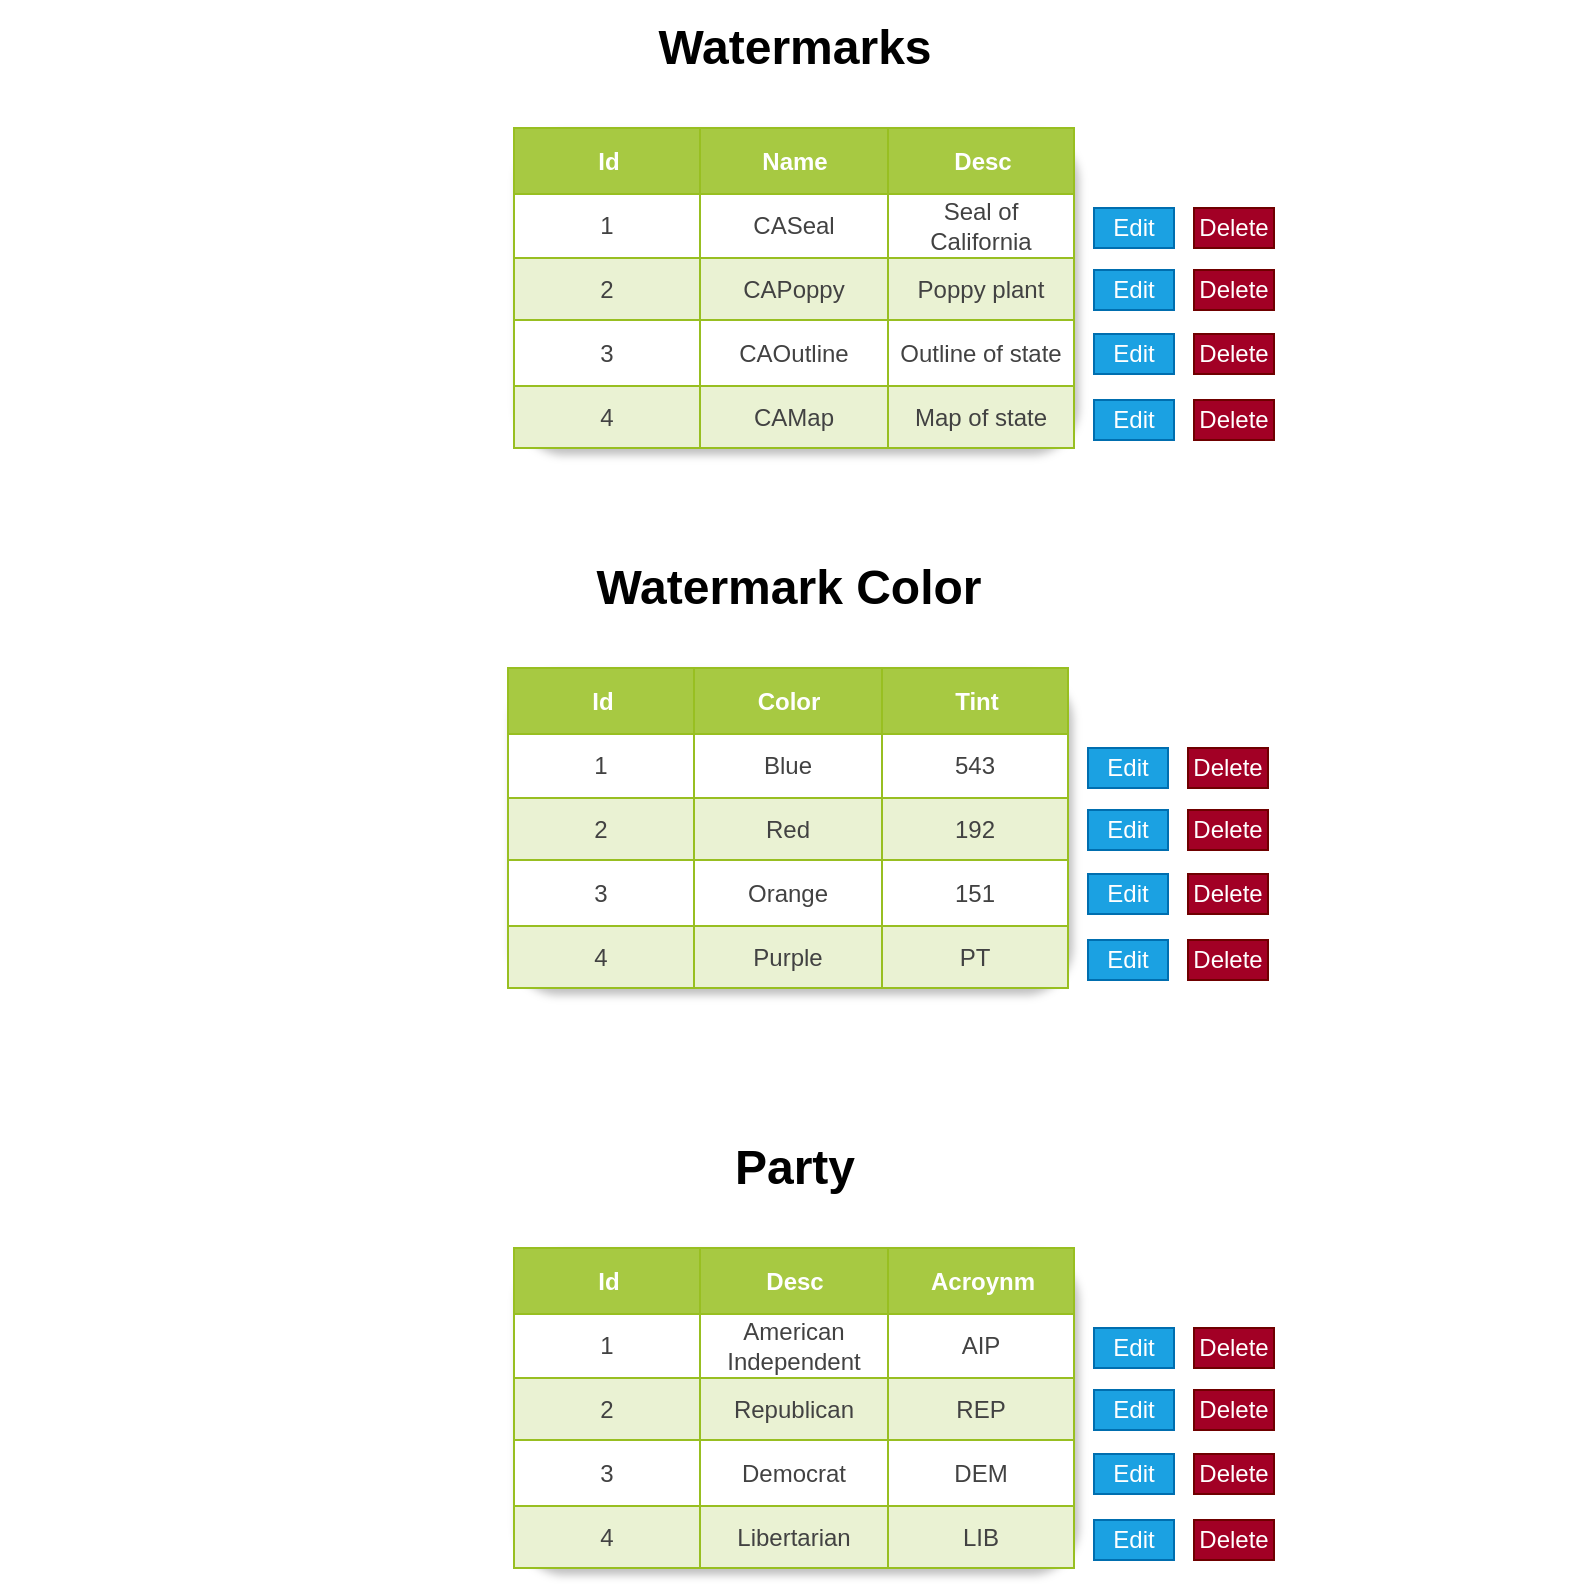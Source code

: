 <mxfile version="24.6.4" type="device">
  <diagram name="Page-1" id="bd83a815-5ea8-2e97-e5ec-87c9f400f2fa">
    <mxGraphModel dx="1434" dy="836" grid="1" gridSize="10" guides="1" tooltips="1" connect="1" arrows="1" fold="1" page="1" pageScale="1.5" pageWidth="1169" pageHeight="826" background="none" math="0" shadow="0">
      <root>
        <mxCell id="0" style=";html=1;" />
        <mxCell id="1" style=";html=1;" parent="0" />
        <mxCell id="fofED9plLflO65pjh5_r-80" value="" style="group" vertex="1" connectable="0" parent="1">
          <mxGeometry x="420" y="30" width="780" height="220" as="geometry" />
        </mxCell>
        <mxCell id="1516e18e63f93b96-3" value="Watermarks" style="text;strokeColor=none;fillColor=none;html=1;fontSize=24;fontStyle=1;verticalAlign=middle;align=center;rounded=0;shadow=1;" parent="fofED9plLflO65pjh5_r-80" vertex="1">
          <mxGeometry width="780" height="40" as="geometry" />
        </mxCell>
        <mxCell id="fofED9plLflO65pjh5_r-48" value="Assets" style="childLayout=tableLayout;recursiveResize=0;strokeColor=#98bf21;fillColor=#A7C942;shadow=1;fontColor=#3B3B3B;rounded=1;" vertex="1" parent="fofED9plLflO65pjh5_r-80">
          <mxGeometry x="250" y="60" width="280" height="160" as="geometry" />
        </mxCell>
        <mxCell id="fofED9plLflO65pjh5_r-49" style="shape=tableRow;horizontal=0;startSize=0;swimlaneHead=0;swimlaneBody=0;top=0;left=0;bottom=0;right=0;dropTarget=0;collapsible=0;recursiveResize=0;expand=0;fontStyle=0;strokeColor=inherit;fillColor=#ffffff;" vertex="1" parent="fofED9plLflO65pjh5_r-48">
          <mxGeometry width="280" height="33" as="geometry" />
        </mxCell>
        <mxCell id="fofED9plLflO65pjh5_r-50" value="Id" style="connectable=0;recursiveResize=0;strokeColor=inherit;fillColor=#A7C942;align=center;fontStyle=1;fontColor=#FFFFFF;html=1;" vertex="1" parent="fofED9plLflO65pjh5_r-49">
          <mxGeometry width="93" height="33" as="geometry">
            <mxRectangle width="93" height="33" as="alternateBounds" />
          </mxGeometry>
        </mxCell>
        <mxCell id="fofED9plLflO65pjh5_r-51" value="Name" style="connectable=0;recursiveResize=0;strokeColor=inherit;fillColor=#A7C942;align=center;fontStyle=1;fontColor=#FFFFFF;html=1;" vertex="1" parent="fofED9plLflO65pjh5_r-49">
          <mxGeometry x="93" width="94" height="33" as="geometry">
            <mxRectangle width="94" height="33" as="alternateBounds" />
          </mxGeometry>
        </mxCell>
        <mxCell id="fofED9plLflO65pjh5_r-52" value="Desc" style="connectable=0;recursiveResize=0;strokeColor=inherit;fillColor=#A7C942;align=center;fontStyle=1;fontColor=#FFFFFF;html=1;" vertex="1" parent="fofED9plLflO65pjh5_r-49">
          <mxGeometry x="187" width="93" height="33" as="geometry">
            <mxRectangle width="93" height="33" as="alternateBounds" />
          </mxGeometry>
        </mxCell>
        <mxCell id="fofED9plLflO65pjh5_r-53" value="" style="shape=tableRow;horizontal=0;startSize=0;swimlaneHead=0;swimlaneBody=0;top=0;left=0;bottom=0;right=0;dropTarget=0;collapsible=0;recursiveResize=0;expand=0;fontStyle=0;strokeColor=inherit;fillColor=#ffffff;" vertex="1" parent="fofED9plLflO65pjh5_r-48">
          <mxGeometry y="33" width="280" height="32" as="geometry" />
        </mxCell>
        <mxCell id="fofED9plLflO65pjh5_r-54" value="&lt;font style=&quot;&quot; color=&quot;#424242&quot;&gt;1&lt;/font&gt;" style="connectable=0;recursiveResize=0;strokeColor=inherit;fillColor=inherit;align=center;whiteSpace=wrap;html=1;" vertex="1" parent="fofED9plLflO65pjh5_r-53">
          <mxGeometry width="93" height="32" as="geometry">
            <mxRectangle width="93" height="32" as="alternateBounds" />
          </mxGeometry>
        </mxCell>
        <mxCell id="fofED9plLflO65pjh5_r-55" value="&lt;span style=&quot;color: rgb(66, 66, 66); background-color: rgb(255, 255, 255);&quot;&gt;CASeal&lt;/span&gt;" style="connectable=0;recursiveResize=0;strokeColor=inherit;fillColor=inherit;align=center;whiteSpace=wrap;html=1;" vertex="1" parent="fofED9plLflO65pjh5_r-53">
          <mxGeometry x="93" width="94" height="32" as="geometry">
            <mxRectangle width="94" height="32" as="alternateBounds" />
          </mxGeometry>
        </mxCell>
        <mxCell id="fofED9plLflO65pjh5_r-56" value="&lt;span style=&quot;color: rgb(66, 66, 66); background-color: rgb(255, 255, 255);&quot;&gt;Seal of California&lt;/span&gt;" style="connectable=0;recursiveResize=0;strokeColor=inherit;fillColor=inherit;align=center;whiteSpace=wrap;html=1;" vertex="1" parent="fofED9plLflO65pjh5_r-53">
          <mxGeometry x="187" width="93" height="32" as="geometry">
            <mxRectangle width="93" height="32" as="alternateBounds" />
          </mxGeometry>
        </mxCell>
        <mxCell id="fofED9plLflO65pjh5_r-57" value="" style="shape=tableRow;horizontal=0;startSize=0;swimlaneHead=0;swimlaneBody=0;top=0;left=0;bottom=0;right=0;dropTarget=0;collapsible=0;recursiveResize=0;expand=0;fontStyle=1;strokeColor=inherit;fillColor=#EAF2D3;fontColor=#424242;" vertex="1" parent="fofED9plLflO65pjh5_r-48">
          <mxGeometry y="65" width="280" height="31" as="geometry" />
        </mxCell>
        <mxCell id="fofED9plLflO65pjh5_r-58" value="&lt;font color=&quot;#424242&quot;&gt;2&lt;/font&gt;" style="connectable=0;recursiveResize=0;strokeColor=inherit;fillColor=inherit;whiteSpace=wrap;html=1;" vertex="1" parent="fofED9plLflO65pjh5_r-57">
          <mxGeometry width="93" height="31" as="geometry">
            <mxRectangle width="93" height="31" as="alternateBounds" />
          </mxGeometry>
        </mxCell>
        <mxCell id="fofED9plLflO65pjh5_r-59" value="&lt;span style=&quot;color: rgb(66, 66, 66);&quot;&gt;CAPoppy&lt;/span&gt;" style="connectable=0;recursiveResize=0;strokeColor=inherit;fillColor=inherit;whiteSpace=wrap;html=1;" vertex="1" parent="fofED9plLflO65pjh5_r-57">
          <mxGeometry x="93" width="94" height="31" as="geometry">
            <mxRectangle width="94" height="31" as="alternateBounds" />
          </mxGeometry>
        </mxCell>
        <mxCell id="fofED9plLflO65pjh5_r-60" value="&lt;span style=&quot;color: rgb(66, 66, 66);&quot;&gt;Poppy plant&lt;/span&gt;" style="connectable=0;recursiveResize=0;strokeColor=inherit;fillColor=inherit;whiteSpace=wrap;html=1;" vertex="1" parent="fofED9plLflO65pjh5_r-57">
          <mxGeometry x="187" width="93" height="31" as="geometry">
            <mxRectangle width="93" height="31" as="alternateBounds" />
          </mxGeometry>
        </mxCell>
        <mxCell id="fofED9plLflO65pjh5_r-61" value="" style="shape=tableRow;horizontal=0;startSize=0;swimlaneHead=0;swimlaneBody=0;top=0;left=0;bottom=0;right=0;dropTarget=0;collapsible=0;recursiveResize=0;expand=0;fontStyle=0;strokeColor=inherit;fillColor=#ffffff;" vertex="1" parent="fofED9plLflO65pjh5_r-48">
          <mxGeometry y="96" width="280" height="33" as="geometry" />
        </mxCell>
        <mxCell id="fofED9plLflO65pjh5_r-62" value="&lt;font color=&quot;#424242&quot;&gt;3&lt;/font&gt;" style="connectable=0;recursiveResize=0;strokeColor=inherit;fillColor=inherit;fontStyle=0;align=center;whiteSpace=wrap;html=1;" vertex="1" parent="fofED9plLflO65pjh5_r-61">
          <mxGeometry width="93" height="33" as="geometry">
            <mxRectangle width="93" height="33" as="alternateBounds" />
          </mxGeometry>
        </mxCell>
        <mxCell id="fofED9plLflO65pjh5_r-63" value="&lt;span style=&quot;color: rgb(66, 66, 66);&quot;&gt;CAOutline&lt;/span&gt;" style="connectable=0;recursiveResize=0;strokeColor=inherit;fillColor=inherit;fontStyle=0;align=center;whiteSpace=wrap;html=1;" vertex="1" parent="fofED9plLflO65pjh5_r-61">
          <mxGeometry x="93" width="94" height="33" as="geometry">
            <mxRectangle width="94" height="33" as="alternateBounds" />
          </mxGeometry>
        </mxCell>
        <mxCell id="fofED9plLflO65pjh5_r-64" value="&lt;span style=&quot;color: rgb(66, 66, 66);&quot;&gt;Outline of state&lt;/span&gt;" style="connectable=0;recursiveResize=0;strokeColor=inherit;fillColor=inherit;fontStyle=0;align=center;whiteSpace=wrap;html=1;" vertex="1" parent="fofED9plLflO65pjh5_r-61">
          <mxGeometry x="187" width="93" height="33" as="geometry">
            <mxRectangle width="93" height="33" as="alternateBounds" />
          </mxGeometry>
        </mxCell>
        <mxCell id="fofED9plLflO65pjh5_r-65" value="" style="shape=tableRow;horizontal=0;startSize=0;swimlaneHead=0;swimlaneBody=0;top=0;left=0;bottom=0;right=0;dropTarget=0;collapsible=0;recursiveResize=0;expand=0;fontStyle=1;strokeColor=inherit;fillColor=#EAF2D3;" vertex="1" parent="fofED9plLflO65pjh5_r-48">
          <mxGeometry y="129" width="280" height="31" as="geometry" />
        </mxCell>
        <mxCell id="fofED9plLflO65pjh5_r-66" value="&lt;font color=&quot;#424242&quot;&gt;4&lt;/font&gt;" style="connectable=0;recursiveResize=0;strokeColor=inherit;fillColor=inherit;whiteSpace=wrap;html=1;" vertex="1" parent="fofED9plLflO65pjh5_r-65">
          <mxGeometry width="93" height="31" as="geometry">
            <mxRectangle width="93" height="31" as="alternateBounds" />
          </mxGeometry>
        </mxCell>
        <mxCell id="fofED9plLflO65pjh5_r-67" value="&lt;font color=&quot;#424242&quot;&gt;CAMap&lt;/font&gt;" style="connectable=0;recursiveResize=0;strokeColor=inherit;fillColor=inherit;whiteSpace=wrap;html=1;" vertex="1" parent="fofED9plLflO65pjh5_r-65">
          <mxGeometry x="93" width="94" height="31" as="geometry">
            <mxRectangle width="94" height="31" as="alternateBounds" />
          </mxGeometry>
        </mxCell>
        <mxCell id="fofED9plLflO65pjh5_r-68" value="&lt;span style=&quot;color: rgb(66, 66, 66);&quot;&gt;Map of state&lt;/span&gt;" style="connectable=0;recursiveResize=0;strokeColor=inherit;fillColor=inherit;whiteSpace=wrap;html=1;" vertex="1" parent="fofED9plLflO65pjh5_r-65">
          <mxGeometry x="187" width="93" height="31" as="geometry">
            <mxRectangle width="93" height="31" as="alternateBounds" />
          </mxGeometry>
        </mxCell>
        <mxCell id="fofED9plLflO65pjh5_r-72" value="Edit" style="rounded=0;whiteSpace=wrap;html=1;fillColor=#1ba1e2;fontColor=#ffffff;strokeColor=#006EAF;" vertex="1" parent="fofED9plLflO65pjh5_r-80">
          <mxGeometry x="540" y="196" width="40" height="20" as="geometry" />
        </mxCell>
        <mxCell id="fofED9plLflO65pjh5_r-73" value="Edit" style="rounded=0;whiteSpace=wrap;html=1;fillColor=#1ba1e2;fontColor=#ffffff;strokeColor=#006EAF;" vertex="1" parent="fofED9plLflO65pjh5_r-80">
          <mxGeometry x="540" y="100" width="40" height="20" as="geometry" />
        </mxCell>
        <mxCell id="fofED9plLflO65pjh5_r-74" value="Edit" style="rounded=0;whiteSpace=wrap;html=1;fillColor=#1ba1e2;fontColor=#ffffff;strokeColor=#006EAF;" vertex="1" parent="fofED9plLflO65pjh5_r-80">
          <mxGeometry x="540" y="131" width="40" height="20" as="geometry" />
        </mxCell>
        <mxCell id="fofED9plLflO65pjh5_r-75" value="Edit" style="rounded=0;whiteSpace=wrap;html=1;fillColor=#1ba1e2;fontColor=#ffffff;strokeColor=#006EAF;" vertex="1" parent="fofED9plLflO65pjh5_r-80">
          <mxGeometry x="540" y="163" width="40" height="20" as="geometry" />
        </mxCell>
        <mxCell id="fofED9plLflO65pjh5_r-76" value="Delete" style="rounded=0;whiteSpace=wrap;html=1;fillColor=#a20025;fontColor=#ffffff;strokeColor=#6F0000;" vertex="1" parent="fofED9plLflO65pjh5_r-80">
          <mxGeometry x="590" y="100" width="40" height="20" as="geometry" />
        </mxCell>
        <mxCell id="fofED9plLflO65pjh5_r-77" value="Delete" style="rounded=0;whiteSpace=wrap;html=1;fillColor=#a20025;fontColor=#ffffff;strokeColor=#6F0000;" vertex="1" parent="fofED9plLflO65pjh5_r-80">
          <mxGeometry x="590" y="131" width="40" height="20" as="geometry" />
        </mxCell>
        <mxCell id="fofED9plLflO65pjh5_r-78" value="Delete" style="rounded=0;whiteSpace=wrap;html=1;fillColor=#a20025;fontColor=#ffffff;strokeColor=#6F0000;" vertex="1" parent="fofED9plLflO65pjh5_r-80">
          <mxGeometry x="590" y="163" width="40" height="20" as="geometry" />
        </mxCell>
        <mxCell id="fofED9plLflO65pjh5_r-79" value="Delete" style="rounded=0;whiteSpace=wrap;html=1;fillColor=#a20025;fontColor=#ffffff;strokeColor=#6F0000;" vertex="1" parent="fofED9plLflO65pjh5_r-80">
          <mxGeometry x="590" y="196" width="40" height="20" as="geometry" />
        </mxCell>
        <mxCell id="fofED9plLflO65pjh5_r-81" value="" style="group" vertex="1" connectable="0" parent="1">
          <mxGeometry x="417" y="300" width="780" height="220" as="geometry" />
        </mxCell>
        <mxCell id="fofED9plLflO65pjh5_r-82" value="Watermark Color" style="text;strokeColor=none;fillColor=none;html=1;fontSize=24;fontStyle=1;verticalAlign=middle;align=center;rounded=0;shadow=1;" vertex="1" parent="fofED9plLflO65pjh5_r-81">
          <mxGeometry width="780" height="40" as="geometry" />
        </mxCell>
        <mxCell id="fofED9plLflO65pjh5_r-83" value="Assets" style="childLayout=tableLayout;recursiveResize=0;strokeColor=#98bf21;fillColor=#A7C942;shadow=1;fontColor=#3B3B3B;rounded=1;" vertex="1" parent="fofED9plLflO65pjh5_r-81">
          <mxGeometry x="250" y="60" width="280" height="160" as="geometry" />
        </mxCell>
        <mxCell id="fofED9plLflO65pjh5_r-84" style="shape=tableRow;horizontal=0;startSize=0;swimlaneHead=0;swimlaneBody=0;top=0;left=0;bottom=0;right=0;dropTarget=0;collapsible=0;recursiveResize=0;expand=0;fontStyle=0;strokeColor=inherit;fillColor=#ffffff;" vertex="1" parent="fofED9plLflO65pjh5_r-83">
          <mxGeometry width="280" height="33" as="geometry" />
        </mxCell>
        <mxCell id="fofED9plLflO65pjh5_r-85" value="Id" style="connectable=0;recursiveResize=0;strokeColor=inherit;fillColor=#A7C942;align=center;fontStyle=1;fontColor=#FFFFFF;html=1;" vertex="1" parent="fofED9plLflO65pjh5_r-84">
          <mxGeometry width="93" height="33" as="geometry">
            <mxRectangle width="93" height="33" as="alternateBounds" />
          </mxGeometry>
        </mxCell>
        <mxCell id="fofED9plLflO65pjh5_r-86" value="Color" style="connectable=0;recursiveResize=0;strokeColor=inherit;fillColor=#A7C942;align=center;fontStyle=1;fontColor=#FFFFFF;html=1;" vertex="1" parent="fofED9plLflO65pjh5_r-84">
          <mxGeometry x="93" width="94" height="33" as="geometry">
            <mxRectangle width="94" height="33" as="alternateBounds" />
          </mxGeometry>
        </mxCell>
        <mxCell id="fofED9plLflO65pjh5_r-87" value="Tint" style="connectable=0;recursiveResize=0;strokeColor=inherit;fillColor=#A7C942;align=center;fontStyle=1;fontColor=#FFFFFF;html=1;" vertex="1" parent="fofED9plLflO65pjh5_r-84">
          <mxGeometry x="187" width="93" height="33" as="geometry">
            <mxRectangle width="93" height="33" as="alternateBounds" />
          </mxGeometry>
        </mxCell>
        <mxCell id="fofED9plLflO65pjh5_r-88" value="" style="shape=tableRow;horizontal=0;startSize=0;swimlaneHead=0;swimlaneBody=0;top=0;left=0;bottom=0;right=0;dropTarget=0;collapsible=0;recursiveResize=0;expand=0;fontStyle=0;strokeColor=inherit;fillColor=#ffffff;" vertex="1" parent="fofED9plLflO65pjh5_r-83">
          <mxGeometry y="33" width="280" height="32" as="geometry" />
        </mxCell>
        <mxCell id="fofED9plLflO65pjh5_r-89" value="&lt;font style=&quot;&quot; color=&quot;#424242&quot;&gt;1&lt;/font&gt;" style="connectable=0;recursiveResize=0;strokeColor=inherit;fillColor=inherit;align=center;whiteSpace=wrap;html=1;" vertex="1" parent="fofED9plLflO65pjh5_r-88">
          <mxGeometry width="93" height="32" as="geometry">
            <mxRectangle width="93" height="32" as="alternateBounds" />
          </mxGeometry>
        </mxCell>
        <mxCell id="fofED9plLflO65pjh5_r-90" value="&lt;span style=&quot;color: rgb(66, 66, 66); background-color: rgb(255, 255, 255);&quot;&gt;Blue&lt;/span&gt;" style="connectable=0;recursiveResize=0;strokeColor=inherit;fillColor=inherit;align=center;whiteSpace=wrap;html=1;" vertex="1" parent="fofED9plLflO65pjh5_r-88">
          <mxGeometry x="93" width="94" height="32" as="geometry">
            <mxRectangle width="94" height="32" as="alternateBounds" />
          </mxGeometry>
        </mxCell>
        <mxCell id="fofED9plLflO65pjh5_r-91" value="&lt;span style=&quot;color: rgb(66, 66, 66); background-color: rgb(255, 255, 255);&quot;&gt;543&lt;/span&gt;" style="connectable=0;recursiveResize=0;strokeColor=inherit;fillColor=inherit;align=center;whiteSpace=wrap;html=1;" vertex="1" parent="fofED9plLflO65pjh5_r-88">
          <mxGeometry x="187" width="93" height="32" as="geometry">
            <mxRectangle width="93" height="32" as="alternateBounds" />
          </mxGeometry>
        </mxCell>
        <mxCell id="fofED9plLflO65pjh5_r-92" value="" style="shape=tableRow;horizontal=0;startSize=0;swimlaneHead=0;swimlaneBody=0;top=0;left=0;bottom=0;right=0;dropTarget=0;collapsible=0;recursiveResize=0;expand=0;fontStyle=1;strokeColor=inherit;fillColor=#EAF2D3;fontColor=#424242;" vertex="1" parent="fofED9plLflO65pjh5_r-83">
          <mxGeometry y="65" width="280" height="31" as="geometry" />
        </mxCell>
        <mxCell id="fofED9plLflO65pjh5_r-93" value="&lt;font color=&quot;#424242&quot;&gt;2&lt;/font&gt;" style="connectable=0;recursiveResize=0;strokeColor=inherit;fillColor=inherit;whiteSpace=wrap;html=1;" vertex="1" parent="fofED9plLflO65pjh5_r-92">
          <mxGeometry width="93" height="31" as="geometry">
            <mxRectangle width="93" height="31" as="alternateBounds" />
          </mxGeometry>
        </mxCell>
        <mxCell id="fofED9plLflO65pjh5_r-94" value="&lt;span style=&quot;color: rgb(66, 66, 66);&quot;&gt;Red&lt;/span&gt;" style="connectable=0;recursiveResize=0;strokeColor=inherit;fillColor=inherit;whiteSpace=wrap;html=1;" vertex="1" parent="fofED9plLflO65pjh5_r-92">
          <mxGeometry x="93" width="94" height="31" as="geometry">
            <mxRectangle width="94" height="31" as="alternateBounds" />
          </mxGeometry>
        </mxCell>
        <mxCell id="fofED9plLflO65pjh5_r-95" value="&lt;span style=&quot;color: rgb(66, 66, 66);&quot;&gt;192&lt;/span&gt;" style="connectable=0;recursiveResize=0;strokeColor=inherit;fillColor=inherit;whiteSpace=wrap;html=1;" vertex="1" parent="fofED9plLflO65pjh5_r-92">
          <mxGeometry x="187" width="93" height="31" as="geometry">
            <mxRectangle width="93" height="31" as="alternateBounds" />
          </mxGeometry>
        </mxCell>
        <mxCell id="fofED9plLflO65pjh5_r-96" value="" style="shape=tableRow;horizontal=0;startSize=0;swimlaneHead=0;swimlaneBody=0;top=0;left=0;bottom=0;right=0;dropTarget=0;collapsible=0;recursiveResize=0;expand=0;fontStyle=0;strokeColor=inherit;fillColor=#ffffff;" vertex="1" parent="fofED9plLflO65pjh5_r-83">
          <mxGeometry y="96" width="280" height="33" as="geometry" />
        </mxCell>
        <mxCell id="fofED9plLflO65pjh5_r-97" value="&lt;font color=&quot;#424242&quot;&gt;3&lt;/font&gt;" style="connectable=0;recursiveResize=0;strokeColor=inherit;fillColor=inherit;fontStyle=0;align=center;whiteSpace=wrap;html=1;" vertex="1" parent="fofED9plLflO65pjh5_r-96">
          <mxGeometry width="93" height="33" as="geometry">
            <mxRectangle width="93" height="33" as="alternateBounds" />
          </mxGeometry>
        </mxCell>
        <mxCell id="fofED9plLflO65pjh5_r-98" value="&lt;span style=&quot;color: rgb(66, 66, 66);&quot;&gt;Orange&lt;/span&gt;" style="connectable=0;recursiveResize=0;strokeColor=inherit;fillColor=inherit;fontStyle=0;align=center;whiteSpace=wrap;html=1;" vertex="1" parent="fofED9plLflO65pjh5_r-96">
          <mxGeometry x="93" width="94" height="33" as="geometry">
            <mxRectangle width="94" height="33" as="alternateBounds" />
          </mxGeometry>
        </mxCell>
        <mxCell id="fofED9plLflO65pjh5_r-99" value="&lt;span style=&quot;color: rgb(66, 66, 66);&quot;&gt;151&lt;/span&gt;" style="connectable=0;recursiveResize=0;strokeColor=inherit;fillColor=inherit;fontStyle=0;align=center;whiteSpace=wrap;html=1;" vertex="1" parent="fofED9plLflO65pjh5_r-96">
          <mxGeometry x="187" width="93" height="33" as="geometry">
            <mxRectangle width="93" height="33" as="alternateBounds" />
          </mxGeometry>
        </mxCell>
        <mxCell id="fofED9plLflO65pjh5_r-100" value="" style="shape=tableRow;horizontal=0;startSize=0;swimlaneHead=0;swimlaneBody=0;top=0;left=0;bottom=0;right=0;dropTarget=0;collapsible=0;recursiveResize=0;expand=0;fontStyle=1;strokeColor=inherit;fillColor=#EAF2D3;" vertex="1" parent="fofED9plLflO65pjh5_r-83">
          <mxGeometry y="129" width="280" height="31" as="geometry" />
        </mxCell>
        <mxCell id="fofED9plLflO65pjh5_r-101" value="&lt;font color=&quot;#424242&quot;&gt;4&lt;/font&gt;" style="connectable=0;recursiveResize=0;strokeColor=inherit;fillColor=inherit;whiteSpace=wrap;html=1;" vertex="1" parent="fofED9plLflO65pjh5_r-100">
          <mxGeometry width="93" height="31" as="geometry">
            <mxRectangle width="93" height="31" as="alternateBounds" />
          </mxGeometry>
        </mxCell>
        <mxCell id="fofED9plLflO65pjh5_r-102" value="&lt;font color=&quot;#424242&quot;&gt;Purple&lt;/font&gt;" style="connectable=0;recursiveResize=0;strokeColor=inherit;fillColor=inherit;whiteSpace=wrap;html=1;" vertex="1" parent="fofED9plLflO65pjh5_r-100">
          <mxGeometry x="93" width="94" height="31" as="geometry">
            <mxRectangle width="94" height="31" as="alternateBounds" />
          </mxGeometry>
        </mxCell>
        <mxCell id="fofED9plLflO65pjh5_r-103" value="&lt;span style=&quot;color: rgb(66, 66, 66);&quot;&gt;PT&lt;/span&gt;" style="connectable=0;recursiveResize=0;strokeColor=inherit;fillColor=inherit;whiteSpace=wrap;html=1;" vertex="1" parent="fofED9plLflO65pjh5_r-100">
          <mxGeometry x="187" width="93" height="31" as="geometry">
            <mxRectangle width="93" height="31" as="alternateBounds" />
          </mxGeometry>
        </mxCell>
        <mxCell id="fofED9plLflO65pjh5_r-104" value="Edit" style="rounded=0;whiteSpace=wrap;html=1;fillColor=#1ba1e2;fontColor=#ffffff;strokeColor=#006EAF;" vertex="1" parent="fofED9plLflO65pjh5_r-81">
          <mxGeometry x="540" y="196" width="40" height="20" as="geometry" />
        </mxCell>
        <mxCell id="fofED9plLflO65pjh5_r-105" value="Edit" style="rounded=0;whiteSpace=wrap;html=1;fillColor=#1ba1e2;fontColor=#ffffff;strokeColor=#006EAF;" vertex="1" parent="fofED9plLflO65pjh5_r-81">
          <mxGeometry x="540" y="100" width="40" height="20" as="geometry" />
        </mxCell>
        <mxCell id="fofED9plLflO65pjh5_r-106" value="Edit" style="rounded=0;whiteSpace=wrap;html=1;fillColor=#1ba1e2;fontColor=#ffffff;strokeColor=#006EAF;" vertex="1" parent="fofED9plLflO65pjh5_r-81">
          <mxGeometry x="540" y="131" width="40" height="20" as="geometry" />
        </mxCell>
        <mxCell id="fofED9plLflO65pjh5_r-107" value="Edit" style="rounded=0;whiteSpace=wrap;html=1;fillColor=#1ba1e2;fontColor=#ffffff;strokeColor=#006EAF;" vertex="1" parent="fofED9plLflO65pjh5_r-81">
          <mxGeometry x="540" y="163" width="40" height="20" as="geometry" />
        </mxCell>
        <mxCell id="fofED9plLflO65pjh5_r-108" value="Delete" style="rounded=0;whiteSpace=wrap;html=1;fillColor=#a20025;fontColor=#ffffff;strokeColor=#6F0000;" vertex="1" parent="fofED9plLflO65pjh5_r-81">
          <mxGeometry x="590" y="100" width="40" height="20" as="geometry" />
        </mxCell>
        <mxCell id="fofED9plLflO65pjh5_r-109" value="Delete" style="rounded=0;whiteSpace=wrap;html=1;fillColor=#a20025;fontColor=#ffffff;strokeColor=#6F0000;" vertex="1" parent="fofED9plLflO65pjh5_r-81">
          <mxGeometry x="590" y="131" width="40" height="20" as="geometry" />
        </mxCell>
        <mxCell id="fofED9plLflO65pjh5_r-110" value="Delete" style="rounded=0;whiteSpace=wrap;html=1;fillColor=#a20025;fontColor=#ffffff;strokeColor=#6F0000;" vertex="1" parent="fofED9plLflO65pjh5_r-81">
          <mxGeometry x="590" y="163" width="40" height="20" as="geometry" />
        </mxCell>
        <mxCell id="fofED9plLflO65pjh5_r-111" value="Delete" style="rounded=0;whiteSpace=wrap;html=1;fillColor=#a20025;fontColor=#ffffff;strokeColor=#6F0000;" vertex="1" parent="fofED9plLflO65pjh5_r-81">
          <mxGeometry x="590" y="196" width="40" height="20" as="geometry" />
        </mxCell>
        <mxCell id="fofED9plLflO65pjh5_r-143" value="" style="group" vertex="1" connectable="0" parent="1">
          <mxGeometry x="420" y="590" width="780" height="220" as="geometry" />
        </mxCell>
        <mxCell id="fofED9plLflO65pjh5_r-144" value="Party" style="text;strokeColor=none;fillColor=none;html=1;fontSize=24;fontStyle=1;verticalAlign=middle;align=center;rounded=0;shadow=1;" vertex="1" parent="fofED9plLflO65pjh5_r-143">
          <mxGeometry width="780" height="40" as="geometry" />
        </mxCell>
        <mxCell id="fofED9plLflO65pjh5_r-145" value="Assets" style="childLayout=tableLayout;recursiveResize=0;strokeColor=#98bf21;fillColor=#A7C942;shadow=1;fontColor=#3B3B3B;rounded=1;" vertex="1" parent="fofED9plLflO65pjh5_r-143">
          <mxGeometry x="250" y="60" width="280" height="160" as="geometry" />
        </mxCell>
        <mxCell id="fofED9plLflO65pjh5_r-146" style="shape=tableRow;horizontal=0;startSize=0;swimlaneHead=0;swimlaneBody=0;top=0;left=0;bottom=0;right=0;dropTarget=0;collapsible=0;recursiveResize=0;expand=0;fontStyle=0;strokeColor=inherit;fillColor=#ffffff;" vertex="1" parent="fofED9plLflO65pjh5_r-145">
          <mxGeometry width="280" height="33" as="geometry" />
        </mxCell>
        <mxCell id="fofED9plLflO65pjh5_r-147" value="Id" style="connectable=0;recursiveResize=0;strokeColor=inherit;fillColor=#A7C942;align=center;fontStyle=1;fontColor=#FFFFFF;html=1;" vertex="1" parent="fofED9plLflO65pjh5_r-146">
          <mxGeometry width="93" height="33" as="geometry">
            <mxRectangle width="93" height="33" as="alternateBounds" />
          </mxGeometry>
        </mxCell>
        <mxCell id="fofED9plLflO65pjh5_r-148" value="Desc" style="connectable=0;recursiveResize=0;strokeColor=inherit;fillColor=#A7C942;align=center;fontStyle=1;fontColor=#FFFFFF;html=1;" vertex="1" parent="fofED9plLflO65pjh5_r-146">
          <mxGeometry x="93" width="94" height="33" as="geometry">
            <mxRectangle width="94" height="33" as="alternateBounds" />
          </mxGeometry>
        </mxCell>
        <mxCell id="fofED9plLflO65pjh5_r-149" value="Acroynm" style="connectable=0;recursiveResize=0;strokeColor=inherit;fillColor=#A7C942;align=center;fontStyle=1;fontColor=#FFFFFF;html=1;" vertex="1" parent="fofED9plLflO65pjh5_r-146">
          <mxGeometry x="187" width="93" height="33" as="geometry">
            <mxRectangle width="93" height="33" as="alternateBounds" />
          </mxGeometry>
        </mxCell>
        <mxCell id="fofED9plLflO65pjh5_r-150" value="" style="shape=tableRow;horizontal=0;startSize=0;swimlaneHead=0;swimlaneBody=0;top=0;left=0;bottom=0;right=0;dropTarget=0;collapsible=0;recursiveResize=0;expand=0;fontStyle=0;strokeColor=inherit;fillColor=#ffffff;" vertex="1" parent="fofED9plLflO65pjh5_r-145">
          <mxGeometry y="33" width="280" height="32" as="geometry" />
        </mxCell>
        <mxCell id="fofED9plLflO65pjh5_r-151" value="&lt;font style=&quot;&quot; color=&quot;#424242&quot;&gt;1&lt;/font&gt;" style="connectable=0;recursiveResize=0;strokeColor=inherit;fillColor=inherit;align=center;whiteSpace=wrap;html=1;" vertex="1" parent="fofED9plLflO65pjh5_r-150">
          <mxGeometry width="93" height="32" as="geometry">
            <mxRectangle width="93" height="32" as="alternateBounds" />
          </mxGeometry>
        </mxCell>
        <mxCell id="fofED9plLflO65pjh5_r-152" value="&lt;span style=&quot;color: rgb(66, 66, 66); background-color: rgb(255, 255, 255);&quot;&gt;American Independent&lt;/span&gt;" style="connectable=0;recursiveResize=0;strokeColor=inherit;fillColor=inherit;align=center;whiteSpace=wrap;html=1;" vertex="1" parent="fofED9plLflO65pjh5_r-150">
          <mxGeometry x="93" width="94" height="32" as="geometry">
            <mxRectangle width="94" height="32" as="alternateBounds" />
          </mxGeometry>
        </mxCell>
        <mxCell id="fofED9plLflO65pjh5_r-153" value="&lt;span style=&quot;color: rgb(66, 66, 66); background-color: rgb(255, 255, 255);&quot;&gt;AIP&lt;/span&gt;" style="connectable=0;recursiveResize=0;strokeColor=inherit;fillColor=inherit;align=center;whiteSpace=wrap;html=1;" vertex="1" parent="fofED9plLflO65pjh5_r-150">
          <mxGeometry x="187" width="93" height="32" as="geometry">
            <mxRectangle width="93" height="32" as="alternateBounds" />
          </mxGeometry>
        </mxCell>
        <mxCell id="fofED9plLflO65pjh5_r-154" value="" style="shape=tableRow;horizontal=0;startSize=0;swimlaneHead=0;swimlaneBody=0;top=0;left=0;bottom=0;right=0;dropTarget=0;collapsible=0;recursiveResize=0;expand=0;fontStyle=1;strokeColor=inherit;fillColor=#EAF2D3;fontColor=#424242;" vertex="1" parent="fofED9plLflO65pjh5_r-145">
          <mxGeometry y="65" width="280" height="31" as="geometry" />
        </mxCell>
        <mxCell id="fofED9plLflO65pjh5_r-155" value="&lt;font color=&quot;#424242&quot;&gt;2&lt;/font&gt;" style="connectable=0;recursiveResize=0;strokeColor=inherit;fillColor=inherit;whiteSpace=wrap;html=1;" vertex="1" parent="fofED9plLflO65pjh5_r-154">
          <mxGeometry width="93" height="31" as="geometry">
            <mxRectangle width="93" height="31" as="alternateBounds" />
          </mxGeometry>
        </mxCell>
        <mxCell id="fofED9plLflO65pjh5_r-156" value="&lt;span style=&quot;color: rgb(66, 66, 66);&quot;&gt;Republican&lt;/span&gt;" style="connectable=0;recursiveResize=0;strokeColor=inherit;fillColor=inherit;whiteSpace=wrap;html=1;" vertex="1" parent="fofED9plLflO65pjh5_r-154">
          <mxGeometry x="93" width="94" height="31" as="geometry">
            <mxRectangle width="94" height="31" as="alternateBounds" />
          </mxGeometry>
        </mxCell>
        <mxCell id="fofED9plLflO65pjh5_r-157" value="&lt;span style=&quot;color: rgb(66, 66, 66);&quot;&gt;REP&lt;/span&gt;" style="connectable=0;recursiveResize=0;strokeColor=inherit;fillColor=inherit;whiteSpace=wrap;html=1;" vertex="1" parent="fofED9plLflO65pjh5_r-154">
          <mxGeometry x="187" width="93" height="31" as="geometry">
            <mxRectangle width="93" height="31" as="alternateBounds" />
          </mxGeometry>
        </mxCell>
        <mxCell id="fofED9plLflO65pjh5_r-158" value="" style="shape=tableRow;horizontal=0;startSize=0;swimlaneHead=0;swimlaneBody=0;top=0;left=0;bottom=0;right=0;dropTarget=0;collapsible=0;recursiveResize=0;expand=0;fontStyle=0;strokeColor=inherit;fillColor=#ffffff;" vertex="1" parent="fofED9plLflO65pjh5_r-145">
          <mxGeometry y="96" width="280" height="33" as="geometry" />
        </mxCell>
        <mxCell id="fofED9plLflO65pjh5_r-159" value="&lt;font color=&quot;#424242&quot;&gt;3&lt;/font&gt;" style="connectable=0;recursiveResize=0;strokeColor=inherit;fillColor=inherit;fontStyle=0;align=center;whiteSpace=wrap;html=1;" vertex="1" parent="fofED9plLflO65pjh5_r-158">
          <mxGeometry width="93" height="33" as="geometry">
            <mxRectangle width="93" height="33" as="alternateBounds" />
          </mxGeometry>
        </mxCell>
        <mxCell id="fofED9plLflO65pjh5_r-160" value="&lt;span style=&quot;color: rgb(66, 66, 66);&quot;&gt;Democrat&lt;/span&gt;" style="connectable=0;recursiveResize=0;strokeColor=inherit;fillColor=inherit;fontStyle=0;align=center;whiteSpace=wrap;html=1;" vertex="1" parent="fofED9plLflO65pjh5_r-158">
          <mxGeometry x="93" width="94" height="33" as="geometry">
            <mxRectangle width="94" height="33" as="alternateBounds" />
          </mxGeometry>
        </mxCell>
        <mxCell id="fofED9plLflO65pjh5_r-161" value="&lt;span style=&quot;color: rgb(66, 66, 66);&quot;&gt;DEM&lt;/span&gt;" style="connectable=0;recursiveResize=0;strokeColor=inherit;fillColor=inherit;fontStyle=0;align=center;whiteSpace=wrap;html=1;" vertex="1" parent="fofED9plLflO65pjh5_r-158">
          <mxGeometry x="187" width="93" height="33" as="geometry">
            <mxRectangle width="93" height="33" as="alternateBounds" />
          </mxGeometry>
        </mxCell>
        <mxCell id="fofED9plLflO65pjh5_r-162" value="" style="shape=tableRow;horizontal=0;startSize=0;swimlaneHead=0;swimlaneBody=0;top=0;left=0;bottom=0;right=0;dropTarget=0;collapsible=0;recursiveResize=0;expand=0;fontStyle=1;strokeColor=inherit;fillColor=#EAF2D3;" vertex="1" parent="fofED9plLflO65pjh5_r-145">
          <mxGeometry y="129" width="280" height="31" as="geometry" />
        </mxCell>
        <mxCell id="fofED9plLflO65pjh5_r-163" value="&lt;font color=&quot;#424242&quot;&gt;4&lt;/font&gt;" style="connectable=0;recursiveResize=0;strokeColor=inherit;fillColor=inherit;whiteSpace=wrap;html=1;" vertex="1" parent="fofED9plLflO65pjh5_r-162">
          <mxGeometry width="93" height="31" as="geometry">
            <mxRectangle width="93" height="31" as="alternateBounds" />
          </mxGeometry>
        </mxCell>
        <mxCell id="fofED9plLflO65pjh5_r-164" value="&lt;font color=&quot;#424242&quot;&gt;Libertarian&lt;/font&gt;" style="connectable=0;recursiveResize=0;strokeColor=inherit;fillColor=inherit;whiteSpace=wrap;html=1;" vertex="1" parent="fofED9plLflO65pjh5_r-162">
          <mxGeometry x="93" width="94" height="31" as="geometry">
            <mxRectangle width="94" height="31" as="alternateBounds" />
          </mxGeometry>
        </mxCell>
        <mxCell id="fofED9plLflO65pjh5_r-165" value="&lt;span style=&quot;color: rgb(66, 66, 66);&quot;&gt;LIB&lt;/span&gt;" style="connectable=0;recursiveResize=0;strokeColor=inherit;fillColor=inherit;whiteSpace=wrap;html=1;" vertex="1" parent="fofED9plLflO65pjh5_r-162">
          <mxGeometry x="187" width="93" height="31" as="geometry">
            <mxRectangle width="93" height="31" as="alternateBounds" />
          </mxGeometry>
        </mxCell>
        <mxCell id="fofED9plLflO65pjh5_r-166" value="Edit" style="rounded=0;whiteSpace=wrap;html=1;fillColor=#1ba1e2;fontColor=#ffffff;strokeColor=#006EAF;" vertex="1" parent="fofED9plLflO65pjh5_r-143">
          <mxGeometry x="540" y="196" width="40" height="20" as="geometry" />
        </mxCell>
        <mxCell id="fofED9plLflO65pjh5_r-167" value="Edit" style="rounded=0;whiteSpace=wrap;html=1;fillColor=#1ba1e2;fontColor=#ffffff;strokeColor=#006EAF;" vertex="1" parent="fofED9plLflO65pjh5_r-143">
          <mxGeometry x="540" y="100" width="40" height="20" as="geometry" />
        </mxCell>
        <mxCell id="fofED9plLflO65pjh5_r-168" value="Edit" style="rounded=0;whiteSpace=wrap;html=1;fillColor=#1ba1e2;fontColor=#ffffff;strokeColor=#006EAF;" vertex="1" parent="fofED9plLflO65pjh5_r-143">
          <mxGeometry x="540" y="131" width="40" height="20" as="geometry" />
        </mxCell>
        <mxCell id="fofED9plLflO65pjh5_r-169" value="Edit" style="rounded=0;whiteSpace=wrap;html=1;fillColor=#1ba1e2;fontColor=#ffffff;strokeColor=#006EAF;" vertex="1" parent="fofED9plLflO65pjh5_r-143">
          <mxGeometry x="540" y="163" width="40" height="20" as="geometry" />
        </mxCell>
        <mxCell id="fofED9plLflO65pjh5_r-170" value="Delete" style="rounded=0;whiteSpace=wrap;html=1;fillColor=#a20025;fontColor=#ffffff;strokeColor=#6F0000;" vertex="1" parent="fofED9plLflO65pjh5_r-143">
          <mxGeometry x="590" y="100" width="40" height="20" as="geometry" />
        </mxCell>
        <mxCell id="fofED9plLflO65pjh5_r-171" value="Delete" style="rounded=0;whiteSpace=wrap;html=1;fillColor=#a20025;fontColor=#ffffff;strokeColor=#6F0000;" vertex="1" parent="fofED9plLflO65pjh5_r-143">
          <mxGeometry x="590" y="131" width="40" height="20" as="geometry" />
        </mxCell>
        <mxCell id="fofED9plLflO65pjh5_r-172" value="Delete" style="rounded=0;whiteSpace=wrap;html=1;fillColor=#a20025;fontColor=#ffffff;strokeColor=#6F0000;" vertex="1" parent="fofED9plLflO65pjh5_r-143">
          <mxGeometry x="590" y="163" width="40" height="20" as="geometry" />
        </mxCell>
        <mxCell id="fofED9plLflO65pjh5_r-173" value="Delete" style="rounded=0;whiteSpace=wrap;html=1;fillColor=#a20025;fontColor=#ffffff;strokeColor=#6F0000;" vertex="1" parent="fofED9plLflO65pjh5_r-143">
          <mxGeometry x="590" y="196" width="40" height="20" as="geometry" />
        </mxCell>
      </root>
    </mxGraphModel>
  </diagram>
</mxfile>
